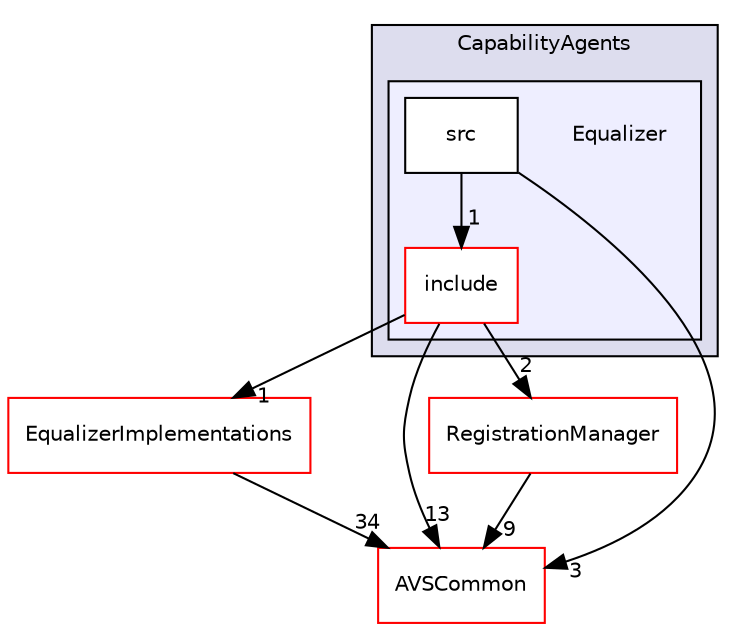 digraph "/workplace/avs-device-sdk/CapabilityAgents/Equalizer" {
  compound=true
  node [ fontsize="10", fontname="Helvetica"];
  edge [ labelfontsize="10", labelfontname="Helvetica"];
  subgraph clusterdir_7cf910bd1d7603f12ef47ff650cec893 {
    graph [ bgcolor="#ddddee", pencolor="black", label="CapabilityAgents" fontname="Helvetica", fontsize="10", URL="dir_7cf910bd1d7603f12ef47ff650cec893.html"]
  subgraph clusterdir_1ed14522faf145df15a01cd5fae94616 {
    graph [ bgcolor="#eeeeff", pencolor="black", label="" URL="dir_1ed14522faf145df15a01cd5fae94616.html"];
    dir_1ed14522faf145df15a01cd5fae94616 [shape=plaintext label="Equalizer"];
    dir_da3b410f2fe630d4234ddd0ecfc280c3 [shape=box label="include" color="red" fillcolor="white" style="filled" URL="dir_da3b410f2fe630d4234ddd0ecfc280c3.html"];
    dir_568ebf5fe14e03c0ab58431aa6fe2ea1 [shape=box label="src" color="black" fillcolor="white" style="filled" URL="dir_568ebf5fe14e03c0ab58431aa6fe2ea1.html"];
  }
  }
  dir_63c328d9f040c398ed3a99417a38689e [shape=box label="EqualizerImplementations" fillcolor="white" style="filled" color="red" URL="dir_63c328d9f040c398ed3a99417a38689e.html"];
  dir_13e65effb2bde530b17b3d5eefcd0266 [shape=box label="AVSCommon" fillcolor="white" style="filled" color="red" URL="dir_13e65effb2bde530b17b3d5eefcd0266.html"];
  dir_b14333b5607b47fe7356eaa790107bd3 [shape=box label="RegistrationManager" fillcolor="white" style="filled" color="red" URL="dir_b14333b5607b47fe7356eaa790107bd3.html"];
  dir_da3b410f2fe630d4234ddd0ecfc280c3->dir_63c328d9f040c398ed3a99417a38689e [headlabel="1", labeldistance=1.5 headhref="dir_000159_000221.html"];
  dir_da3b410f2fe630d4234ddd0ecfc280c3->dir_13e65effb2bde530b17b3d5eefcd0266 [headlabel="13", labeldistance=1.5 headhref="dir_000159_000015.html"];
  dir_da3b410f2fe630d4234ddd0ecfc280c3->dir_b14333b5607b47fe7356eaa790107bd3 [headlabel="2", labeldistance=1.5 headhref="dir_000159_000271.html"];
  dir_568ebf5fe14e03c0ab58431aa6fe2ea1->dir_da3b410f2fe630d4234ddd0ecfc280c3 [headlabel="1", labeldistance=1.5 headhref="dir_000161_000159.html"];
  dir_568ebf5fe14e03c0ab58431aa6fe2ea1->dir_13e65effb2bde530b17b3d5eefcd0266 [headlabel="3", labeldistance=1.5 headhref="dir_000161_000015.html"];
  dir_63c328d9f040c398ed3a99417a38689e->dir_13e65effb2bde530b17b3d5eefcd0266 [headlabel="34", labeldistance=1.5 headhref="dir_000221_000015.html"];
  dir_b14333b5607b47fe7356eaa790107bd3->dir_13e65effb2bde530b17b3d5eefcd0266 [headlabel="9", labeldistance=1.5 headhref="dir_000271_000015.html"];
}
